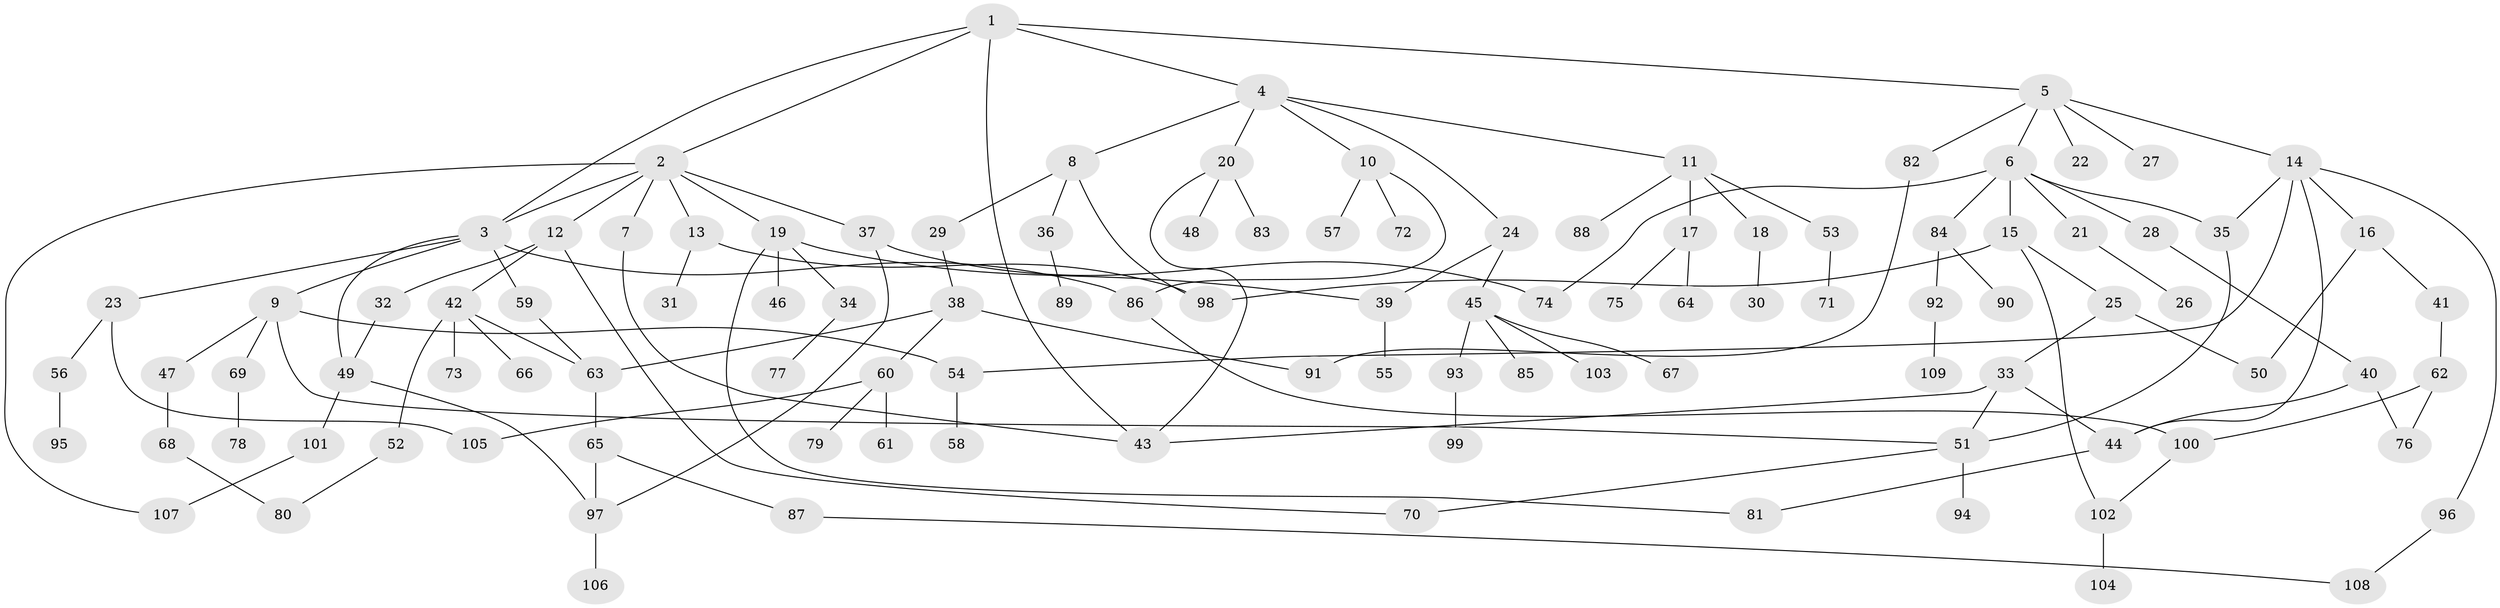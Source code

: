 // Generated by graph-tools (version 1.1) at 2025/41/03/09/25 04:41:10]
// undirected, 109 vertices, 139 edges
graph export_dot {
graph [start="1"]
  node [color=gray90,style=filled];
  1;
  2;
  3;
  4;
  5;
  6;
  7;
  8;
  9;
  10;
  11;
  12;
  13;
  14;
  15;
  16;
  17;
  18;
  19;
  20;
  21;
  22;
  23;
  24;
  25;
  26;
  27;
  28;
  29;
  30;
  31;
  32;
  33;
  34;
  35;
  36;
  37;
  38;
  39;
  40;
  41;
  42;
  43;
  44;
  45;
  46;
  47;
  48;
  49;
  50;
  51;
  52;
  53;
  54;
  55;
  56;
  57;
  58;
  59;
  60;
  61;
  62;
  63;
  64;
  65;
  66;
  67;
  68;
  69;
  70;
  71;
  72;
  73;
  74;
  75;
  76;
  77;
  78;
  79;
  80;
  81;
  82;
  83;
  84;
  85;
  86;
  87;
  88;
  89;
  90;
  91;
  92;
  93;
  94;
  95;
  96;
  97;
  98;
  99;
  100;
  101;
  102;
  103;
  104;
  105;
  106;
  107;
  108;
  109;
  1 -- 2;
  1 -- 4;
  1 -- 5;
  1 -- 3;
  1 -- 43;
  2 -- 3;
  2 -- 7;
  2 -- 12;
  2 -- 13;
  2 -- 19;
  2 -- 37;
  2 -- 107;
  3 -- 9;
  3 -- 23;
  3 -- 59;
  3 -- 49;
  3 -- 86;
  4 -- 8;
  4 -- 10;
  4 -- 11;
  4 -- 20;
  4 -- 24;
  5 -- 6;
  5 -- 14;
  5 -- 22;
  5 -- 27;
  5 -- 82;
  6 -- 15;
  6 -- 21;
  6 -- 28;
  6 -- 35;
  6 -- 84;
  6 -- 74;
  7 -- 43;
  8 -- 29;
  8 -- 36;
  8 -- 98;
  9 -- 47;
  9 -- 54;
  9 -- 69;
  9 -- 51;
  10 -- 57;
  10 -- 72;
  10 -- 86;
  11 -- 17;
  11 -- 18;
  11 -- 53;
  11 -- 88;
  12 -- 32;
  12 -- 42;
  12 -- 70;
  13 -- 31;
  13 -- 98;
  14 -- 16;
  14 -- 44;
  14 -- 96;
  14 -- 35;
  14 -- 54;
  15 -- 25;
  15 -- 102;
  15 -- 98;
  16 -- 41;
  16 -- 50;
  17 -- 64;
  17 -- 75;
  18 -- 30;
  19 -- 34;
  19 -- 46;
  19 -- 81;
  19 -- 39;
  20 -- 48;
  20 -- 83;
  20 -- 43;
  21 -- 26;
  23 -- 56;
  23 -- 105;
  24 -- 39;
  24 -- 45;
  25 -- 33;
  25 -- 50;
  28 -- 40;
  29 -- 38;
  32 -- 49;
  33 -- 51;
  33 -- 43;
  33 -- 44;
  34 -- 77;
  35 -- 51;
  36 -- 89;
  37 -- 74;
  37 -- 97;
  38 -- 60;
  38 -- 91;
  38 -- 63;
  39 -- 55;
  40 -- 76;
  40 -- 44;
  41 -- 62;
  42 -- 52;
  42 -- 66;
  42 -- 73;
  42 -- 63;
  44 -- 81;
  45 -- 67;
  45 -- 85;
  45 -- 93;
  45 -- 103;
  47 -- 68;
  49 -- 97;
  49 -- 101;
  51 -- 94;
  51 -- 70;
  52 -- 80;
  53 -- 71;
  54 -- 58;
  56 -- 95;
  59 -- 63;
  60 -- 61;
  60 -- 79;
  60 -- 105;
  62 -- 76;
  62 -- 100;
  63 -- 65;
  65 -- 87;
  65 -- 97;
  68 -- 80;
  69 -- 78;
  82 -- 91;
  84 -- 90;
  84 -- 92;
  86 -- 100;
  87 -- 108;
  92 -- 109;
  93 -- 99;
  96 -- 108;
  97 -- 106;
  100 -- 102;
  101 -- 107;
  102 -- 104;
}
